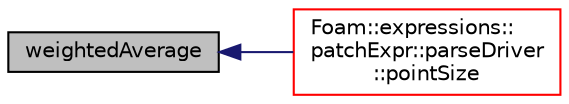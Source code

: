 digraph "weightedAverage"
{
  bgcolor="transparent";
  edge [fontname="Helvetica",fontsize="10",labelfontname="Helvetica",labelfontsize="10"];
  node [fontname="Helvetica",fontsize="10",shape=record];
  rankdir="LR";
  Node1 [label="weightedAverage",height=0.2,width=0.4,color="black", fillcolor="grey75", style="filled" fontcolor="black"];
  Node1 -> Node2 [dir="back",color="midnightblue",fontsize="10",style="solid",fontname="Helvetica"];
  Node2 [label="Foam::expressions::\lpatchExpr::parseDriver\l::pointSize",height=0.2,width=0.4,color="red",URL="$classFoam_1_1expressions_1_1patchExpr_1_1parseDriver.html#ad5d2a38271436a3f279491f9f8a626c4",tooltip="The underlying point field size for the expression. "];
}
